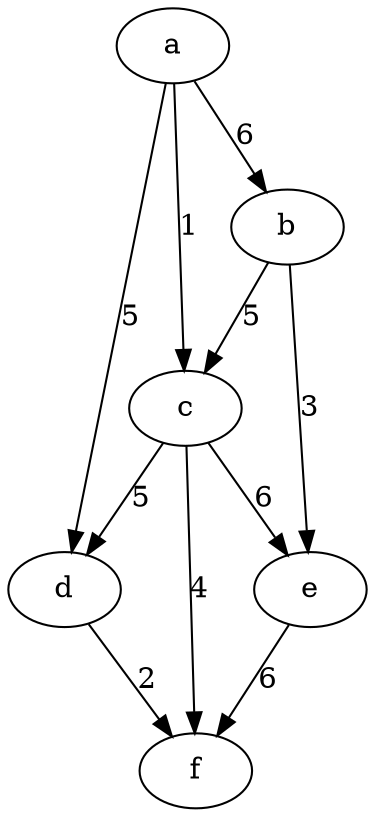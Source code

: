 digraph g {
a -> b [label=6, shape=diamond];
a -> c [label=1, shape=diamond];
a -> d [label=5, shape=diamond];
b -> c [label=5, shape=diamond];
b -> e [label=3, shape=diamond];
c -> d [label=5, shape=diamond];
c -> e [label=6, shape=diamond];
c -> f [label=4, shape=diamond];
d -> f [label=2, shape=diamond];
e -> f [label=6, shape=diamond];
}
